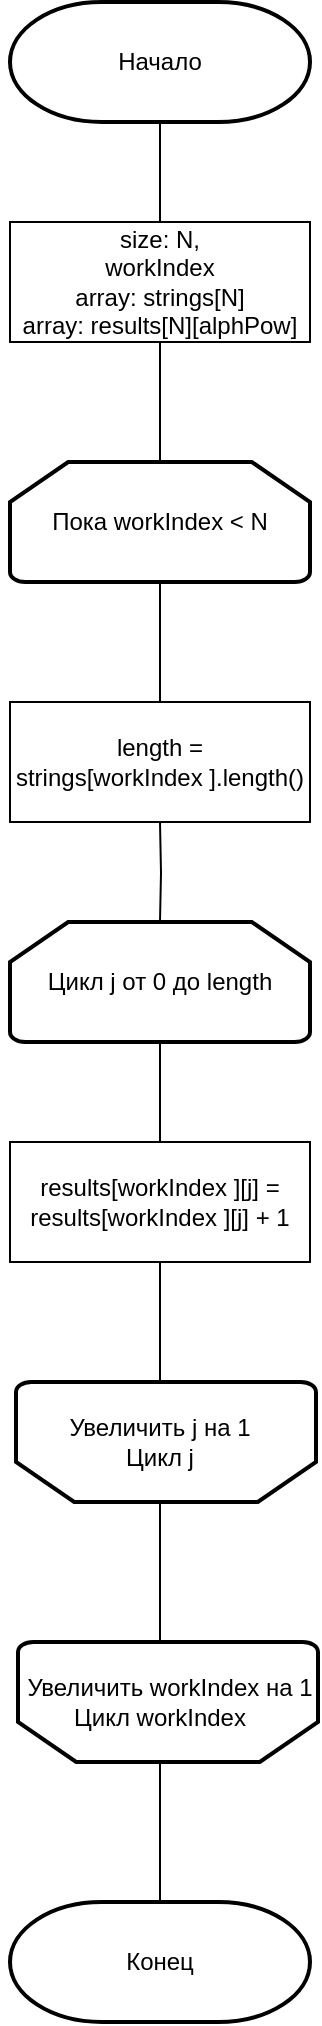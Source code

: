 <mxfile version="13.7.3" type="device"><diagram id="69GVSYjrUzHwj9-xHehx" name="Страница 1"><mxGraphModel dx="1102" dy="744" grid="1" gridSize="10" guides="1" tooltips="1" connect="1" arrows="1" fold="1" page="1" pageScale="1" pageWidth="827" pageHeight="1169" math="0" shadow="0"><root><mxCell id="0"/><mxCell id="1" parent="0"/><mxCell id="4rqDlQlivFzVIRa4l3UD-1" value="Начало" style="strokeWidth=2;html=1;shape=mxgraph.flowchart.terminator;whiteSpace=wrap;" vertex="1" parent="1"><mxGeometry x="330" y="260" width="150" height="60" as="geometry"/></mxCell><mxCell id="4rqDlQlivFzVIRa4l3UD-2" value="Пока workIndex &amp;lt; N" style="strokeWidth=2;html=1;shape=mxgraph.flowchart.loop_limit;whiteSpace=wrap;labelBackgroundColor=none;" vertex="1" parent="1"><mxGeometry x="330" y="490" width="150" height="60" as="geometry"/></mxCell><mxCell id="4rqDlQlivFzVIRa4l3UD-3" value="" style="strokeWidth=2;html=1;shape=mxgraph.flowchart.loop_limit;whiteSpace=wrap;labelBackgroundColor=none;rotation=-180;align=center;" vertex="1" parent="1"><mxGeometry x="334" y="1080" width="150" height="60" as="geometry"/></mxCell><mxCell id="4rqDlQlivFzVIRa4l3UD-4" value="&amp;nbsp; &amp;nbsp;Увеличить workIndex на 1&lt;br&gt;Цикл workIndex" style="text;html=1;strokeColor=none;fillColor=none;align=center;verticalAlign=middle;whiteSpace=wrap;rounded=0;labelBackgroundColor=none;" vertex="1" parent="1"><mxGeometry x="325" y="1080" width="160" height="60" as="geometry"/></mxCell><mxCell id="4rqDlQlivFzVIRa4l3UD-5" value="size: N,&lt;br&gt;workIndex&lt;br&gt;array: strings[N]&lt;br&gt;array: results[N][alphPow]" style="rounded=0;whiteSpace=wrap;html=1;labelBackgroundColor=none;" vertex="1" parent="1"><mxGeometry x="330" y="370" width="150" height="60" as="geometry"/></mxCell><mxCell id="4rqDlQlivFzVIRa4l3UD-6" value="" style="strokeWidth=2;html=1;shape=mxgraph.flowchart.loop_limit;whiteSpace=wrap;labelBackgroundColor=none;rotation=-180;align=center;" vertex="1" parent="1"><mxGeometry x="333" y="950" width="150" height="60" as="geometry"/></mxCell><mxCell id="4rqDlQlivFzVIRa4l3UD-7" style="edgeStyle=orthogonalEdgeStyle;rounded=0;orthogonalLoop=1;jettySize=auto;html=1;entryX=0.5;entryY=0;entryDx=0;entryDy=0;endArrow=none;endFill=0;" edge="1" parent="1" source="4rqDlQlivFzVIRa4l3UD-8" target="4rqDlQlivFzVIRa4l3UD-4"><mxGeometry relative="1" as="geometry"/></mxCell><mxCell id="4rqDlQlivFzVIRa4l3UD-8" value="Увеличить j на 1&lt;br&gt;Цикл j" style="text;html=1;strokeColor=none;fillColor=none;align=center;verticalAlign=middle;whiteSpace=wrap;rounded=0;labelBackgroundColor=none;" vertex="1" parent="1"><mxGeometry x="325" y="950" width="160" height="60" as="geometry"/></mxCell><mxCell id="4rqDlQlivFzVIRa4l3UD-9" value="" style="endArrow=none;html=1;entryX=0.5;entryY=1;entryDx=0;entryDy=0;entryPerimeter=0;exitX=0.5;exitY=0;exitDx=0;exitDy=0;" edge="1" parent="1" source="4rqDlQlivFzVIRa4l3UD-5" target="4rqDlQlivFzVIRa4l3UD-1"><mxGeometry width="50" height="50" relative="1" as="geometry"><mxPoint x="400" y="570" as="sourcePoint"/><mxPoint x="450" y="520" as="targetPoint"/></mxGeometry></mxCell><mxCell id="4rqDlQlivFzVIRa4l3UD-10" value="" style="endArrow=none;html=1;exitX=0.5;exitY=1;exitDx=0;exitDy=0;entryX=0.5;entryY=0;entryDx=0;entryDy=0;entryPerimeter=0;" edge="1" parent="1" source="4rqDlQlivFzVIRa4l3UD-5" target="4rqDlQlivFzVIRa4l3UD-2"><mxGeometry width="50" height="50" relative="1" as="geometry"><mxPoint x="390" y="480" as="sourcePoint"/><mxPoint x="440" y="430" as="targetPoint"/></mxGeometry></mxCell><mxCell id="4rqDlQlivFzVIRa4l3UD-11" value="Цикл j от 0 до length" style="strokeWidth=2;html=1;shape=mxgraph.flowchart.loop_limit;whiteSpace=wrap;labelBackgroundColor=none;" vertex="1" parent="1"><mxGeometry x="330" y="720" width="150" height="60" as="geometry"/></mxCell><mxCell id="4rqDlQlivFzVIRa4l3UD-12" value="" style="endArrow=none;html=1;entryX=0.5;entryY=1;entryDx=0;entryDy=0;entryPerimeter=0;exitX=0.5;exitY=0;exitDx=0;exitDy=0;" edge="1" parent="1" target="4rqDlQlivFzVIRa4l3UD-2"><mxGeometry width="50" height="50" relative="1" as="geometry"><mxPoint x="405" y="610.0" as="sourcePoint"/><mxPoint x="440" y="560" as="targetPoint"/></mxGeometry></mxCell><mxCell id="4rqDlQlivFzVIRa4l3UD-13" value="" style="endArrow=none;html=1;entryX=0.5;entryY=1;entryDx=0;entryDy=0;entryPerimeter=0;exitX=0.5;exitY=0;exitDx=0;exitDy=0;" edge="1" parent="1" target="4rqDlQlivFzVIRa4l3UD-11"><mxGeometry width="50" height="50" relative="1" as="geometry"><mxPoint x="405" y="830" as="sourcePoint"/><mxPoint x="430" y="850" as="targetPoint"/></mxGeometry></mxCell><mxCell id="4rqDlQlivFzVIRa4l3UD-14" value="" style="endArrow=none;html=1;entryX=0.5;entryY=1;entryDx=0;entryDy=0;exitX=0.5;exitY=0;exitDx=0;exitDy=0;" edge="1" parent="1" target="4rqDlQlivFzVIRa4l3UD-4"><mxGeometry width="50" height="50" relative="1" as="geometry"><mxPoint x="405" y="1220" as="sourcePoint"/><mxPoint x="460" y="1230" as="targetPoint"/></mxGeometry></mxCell><mxCell id="4rqDlQlivFzVIRa4l3UD-15" value="Конец" style="strokeWidth=2;html=1;shape=mxgraph.flowchart.terminator;whiteSpace=wrap;" vertex="1" parent="1"><mxGeometry x="330" y="1210" width="150" height="60" as="geometry"/></mxCell><mxCell id="4rqDlQlivFzVIRa4l3UD-16" style="edgeStyle=orthogonalEdgeStyle;rounded=0;orthogonalLoop=1;jettySize=auto;html=1;exitX=0.5;exitY=1;exitDx=0;exitDy=0;entryX=0.5;entryY=0;entryDx=0;entryDy=0;entryPerimeter=0;endArrow=none;endFill=0;" edge="1" parent="1" target="4rqDlQlivFzVIRa4l3UD-11"><mxGeometry relative="1" as="geometry"><mxPoint x="405" y="670" as="sourcePoint"/></mxGeometry></mxCell><mxCell id="4rqDlQlivFzVIRa4l3UD-17" style="edgeStyle=orthogonalEdgeStyle;rounded=0;orthogonalLoop=1;jettySize=auto;html=1;exitX=0.5;exitY=1;exitDx=0;exitDy=0;entryX=0.5;entryY=0;entryDx=0;entryDy=0;endArrow=none;endFill=0;" edge="1" parent="1" source="4rqDlQlivFzVIRa4l3UD-18" target="4rqDlQlivFzVIRa4l3UD-8"><mxGeometry relative="1" as="geometry"/></mxCell><mxCell id="4rqDlQlivFzVIRa4l3UD-18" value="results[workIndex&amp;nbsp;][j] = results[workIndex&amp;nbsp;][j] + 1" style="rounded=0;whiteSpace=wrap;html=1;labelBackgroundColor=none;" vertex="1" parent="1"><mxGeometry x="330" y="830" width="150" height="60" as="geometry"/></mxCell><mxCell id="4rqDlQlivFzVIRa4l3UD-19" value="length = strings[workIndex&amp;nbsp;].length()" style="rounded=0;whiteSpace=wrap;html=1;labelBackgroundColor=none;" vertex="1" parent="1"><mxGeometry x="330" y="610" width="150" height="60" as="geometry"/></mxCell></root></mxGraphModel></diagram></mxfile>